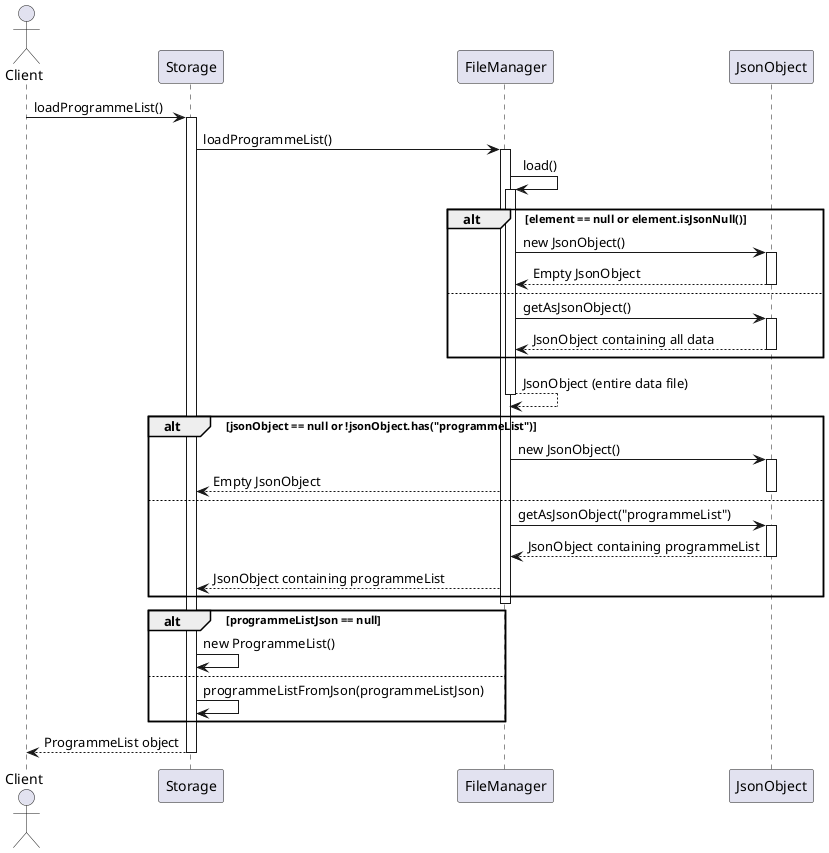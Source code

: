 @startuml

actor Client

Client -> Storage : loadProgrammeList()
activate Storage

Storage -> FileManager : loadProgrammeList()
activate FileManager

FileManager -> FileManager : load()
activate FileManager
alt element == null or element.isJsonNull()
    FileManager -> JsonObject : new JsonObject()
    activate JsonObject
    JsonObject --> FileManager : Empty JsonObject
    deactivate JsonObject
else
    FileManager -> JsonObject : getAsJsonObject()
    activate JsonObject
    JsonObject --> FileManager : JsonObject containing all data
    deactivate JsonObject
end

FileManager --> FileManager : JsonObject (entire data file)
deactivate FileManager

alt jsonObject == null or !jsonObject.has("programmeList")
    FileManager -> JsonObject : new JsonObject()
    activate JsonObject
    FileManager --> Storage : Empty JsonObject
    deactivate JsonObject
else
    FileManager -> JsonObject : getAsJsonObject("programmeList")
    activate JsonObject
    JsonObject --> FileManager : JsonObject containing programmeList
    deactivate JsonObject
    FileManager --> Storage : JsonObject containing programmeList
end
deactivate FileManager

alt programmeListJson == null
    Storage -> Storage : new ProgrammeList()
else
    Storage -> Storage : programmeListFromJson(programmeListJson)
end

Storage --> Client : ProgrammeList object
deactivate Storage

@enduml


